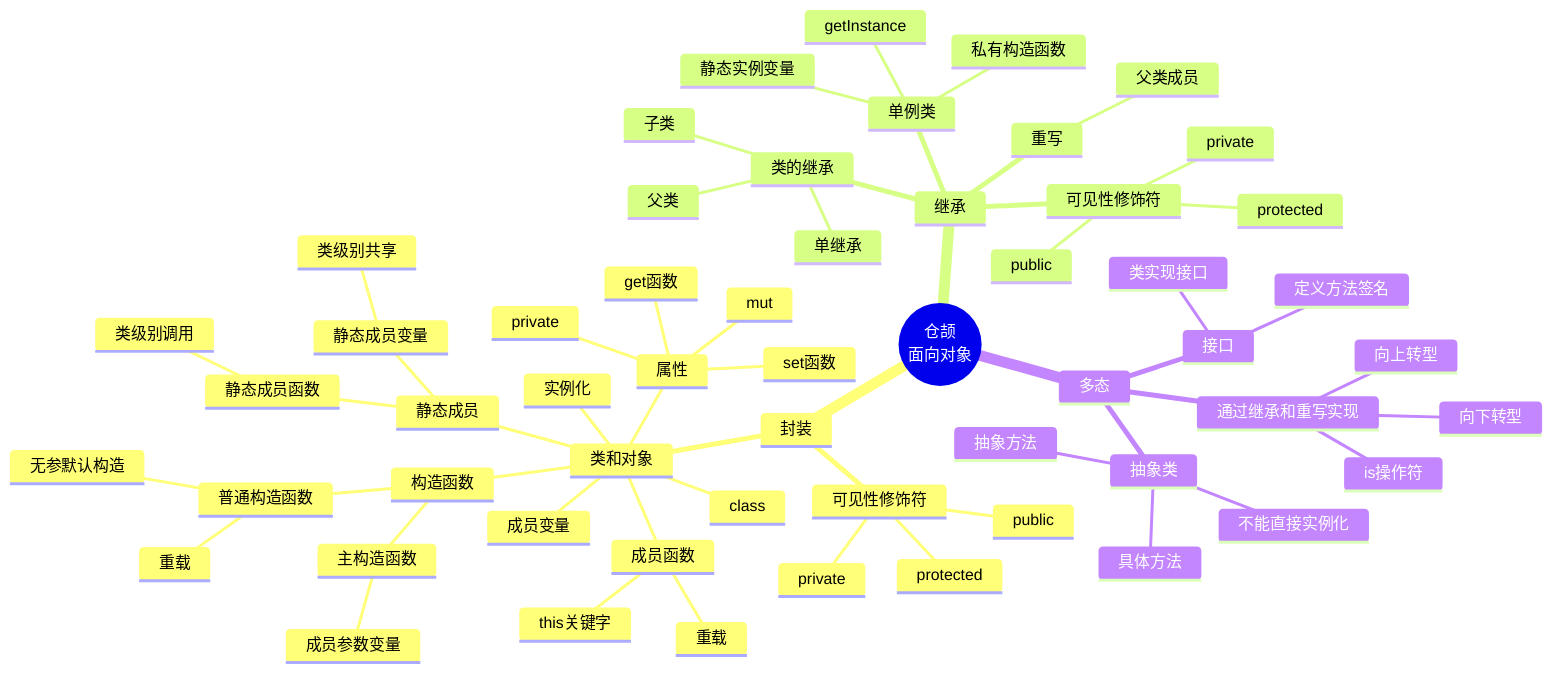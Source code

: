 mindmap
  root((仓颉
  面向对象))
    封装
      类和对象
        class
        实例化
        成员变量
        成员函数
          this关键字
          重载
        构造函数
          普通构造函数
            重载
            无参默认构造
          主构造函数
            成员参数变量
        静态成员
          静态成员变量
            类级别共享
          静态成员函数
            类级别调用
        属性
          mut
          get函数
          set函数
          private
      可见性修饰符
        public
        protected
        private

    继承
      类的继承
        单继承
        父类
        子类
      重写
        父类成员
      可见性修饰符
        public
        protected
        private
      单例类
        私有构造函数
        静态实例变量
        getInstance
    多态
      通过继承和重写实现
        向上转型
        向下转型
        is操作符
      抽象类
        不能直接实例化
        抽象方法
        具体方法
      接口
        定义方法签名
        类实现接口